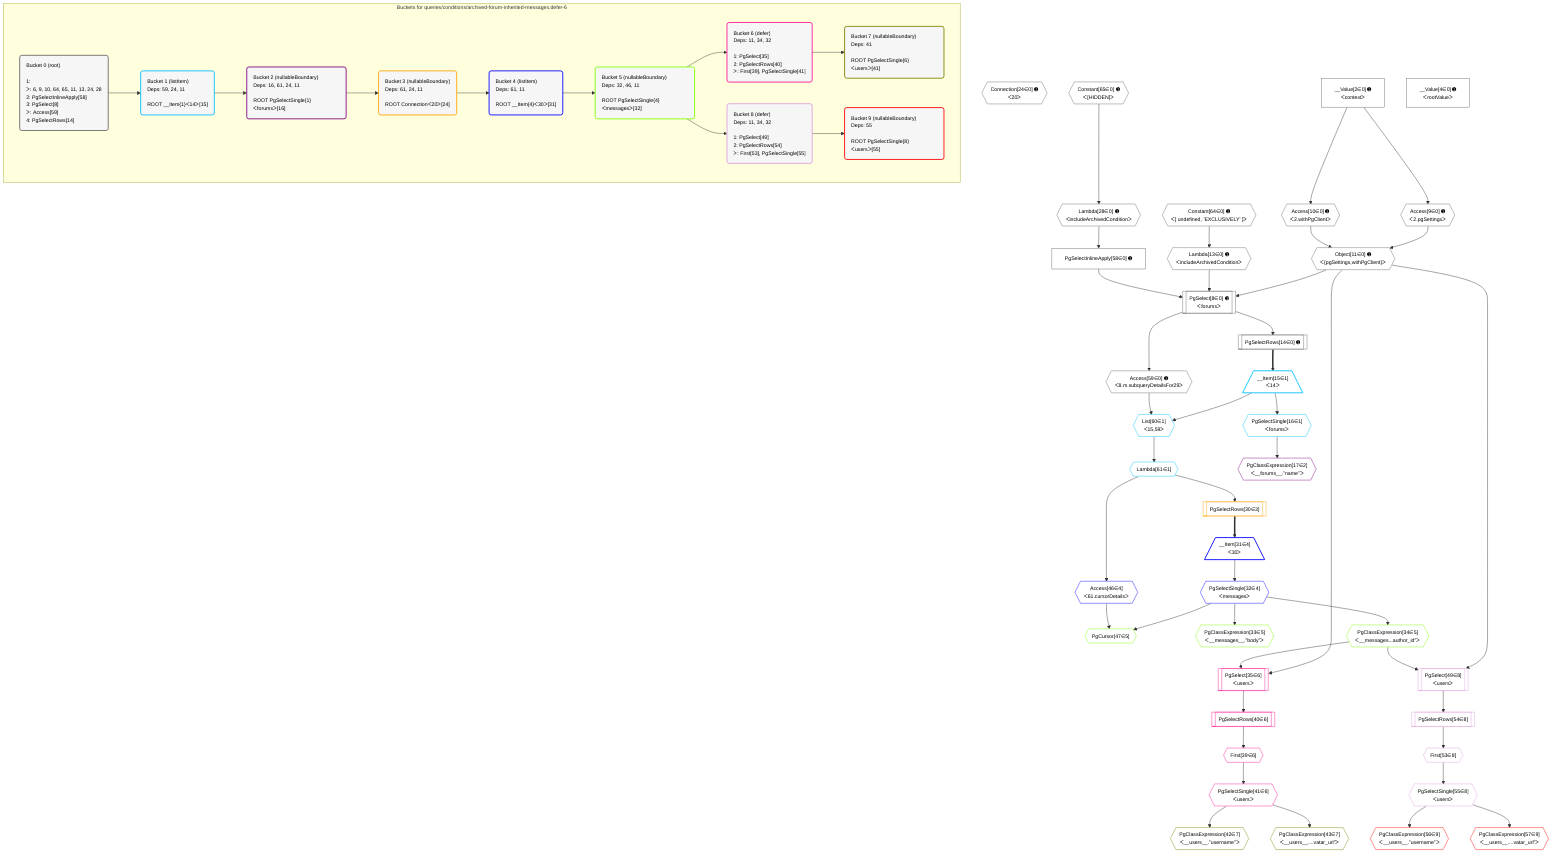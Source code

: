 %%{init: {'themeVariables': { 'fontSize': '12px'}}}%%
graph TD
    classDef path fill:#eee,stroke:#000,color:#000
    classDef plan fill:#fff,stroke-width:1px,color:#000
    classDef itemplan fill:#fff,stroke-width:2px,color:#000
    classDef unbatchedplan fill:#dff,stroke-width:1px,color:#000
    classDef sideeffectplan fill:#fcc,stroke-width:2px,color:#000
    classDef bucket fill:#f6f6f6,color:#000,stroke-width:2px,text-align:left


    %% plan dependencies
    PgSelect8[["PgSelect[8∈0] ➊<br />ᐸforumsᐳ"]]:::plan
    Object11{{"Object[11∈0] ➊<br />ᐸ{pgSettings,withPgClient}ᐳ"}}:::plan
    Lambda13{{"Lambda[13∈0] ➊<br />ᐸincludeArchivedConditionᐳ"}}:::plan
    PgSelectInlineApply58["PgSelectInlineApply[58∈0] ➊"]:::plan
    Object11 & Lambda13 & PgSelectInlineApply58 --> PgSelect8
    Lambda28{{"Lambda[28∈0] ➊<br />ᐸincludeArchivedConditionᐳ"}}:::plan
    Lambda28 --> PgSelectInlineApply58
    Access9{{"Access[9∈0] ➊<br />ᐸ2.pgSettingsᐳ"}}:::plan
    Access10{{"Access[10∈0] ➊<br />ᐸ2.withPgClientᐳ"}}:::plan
    Access9 & Access10 --> Object11
    Connection24{{"Connection[24∈0] ➊<br />ᐸ20ᐳ"}}:::plan
    __Value2["__Value[2∈0] ➊<br />ᐸcontextᐳ"]:::plan
    __Value2 --> Access9
    __Value2 --> Access10
    Constant64{{"Constant[64∈0] ➊<br />ᐸ[ undefined, 'EXCLUSIVELY' ]ᐳ"}}:::plan
    Constant64 --> Lambda13
    PgSelectRows14[["PgSelectRows[14∈0] ➊"]]:::plan
    PgSelect8 --> PgSelectRows14
    Constant65{{"Constant[65∈0] ➊<br />ᐸ[HIDDEN]ᐳ"}}:::plan
    Constant65 --> Lambda28
    Access59{{"Access[59∈0] ➊<br />ᐸ8.m.subqueryDetailsFor29ᐳ"}}:::plan
    PgSelect8 --> Access59
    __Value4["__Value[4∈0] ➊<br />ᐸrootValueᐳ"]:::plan
    List60{{"List[60∈1]<br />ᐸ15,59ᐳ"}}:::plan
    __Item15[/"__Item[15∈1]<br />ᐸ14ᐳ"\]:::itemplan
    __Item15 & Access59 --> List60
    PgSelectRows14 ==> __Item15
    PgSelectSingle16{{"PgSelectSingle[16∈1]<br />ᐸforumsᐳ"}}:::plan
    __Item15 --> PgSelectSingle16
    Lambda61{{"Lambda[61∈1]"}}:::plan
    List60 --> Lambda61
    PgClassExpression17{{"PgClassExpression[17∈2]<br />ᐸ__forums__.”name”ᐳ"}}:::plan
    PgSelectSingle16 --> PgClassExpression17
    PgSelectRows30[["PgSelectRows[30∈3]"]]:::plan
    Lambda61 --> PgSelectRows30
    __Item31[/"__Item[31∈4]<br />ᐸ30ᐳ"\]:::itemplan
    PgSelectRows30 ==> __Item31
    PgSelectSingle32{{"PgSelectSingle[32∈4]<br />ᐸmessagesᐳ"}}:::plan
    __Item31 --> PgSelectSingle32
    Access46{{"Access[46∈4]<br />ᐸ61.cursorDetailsᐳ"}}:::plan
    Lambda61 --> Access46
    PgCursor47{{"PgCursor[47∈5]"}}:::plan
    PgSelectSingle32 & Access46 --> PgCursor47
    PgClassExpression33{{"PgClassExpression[33∈5]<br />ᐸ__messages__.”body”ᐳ"}}:::plan
    PgSelectSingle32 --> PgClassExpression33
    PgClassExpression34{{"PgClassExpression[34∈5]<br />ᐸ__messages...author_id”ᐳ"}}:::plan
    PgSelectSingle32 --> PgClassExpression34
    PgSelect35[["PgSelect[35∈6]<br />ᐸusersᐳ"]]:::plan
    Object11 & PgClassExpression34 --> PgSelect35
    First39{{"First[39∈6]"}}:::plan
    PgSelectRows40[["PgSelectRows[40∈6]"]]:::plan
    PgSelectRows40 --> First39
    PgSelect35 --> PgSelectRows40
    PgSelectSingle41{{"PgSelectSingle[41∈6]<br />ᐸusersᐳ"}}:::plan
    First39 --> PgSelectSingle41
    PgClassExpression42{{"PgClassExpression[42∈7]<br />ᐸ__users__.”username”ᐳ"}}:::plan
    PgSelectSingle41 --> PgClassExpression42
    PgClassExpression43{{"PgClassExpression[43∈7]<br />ᐸ__users__....vatar_url”ᐳ"}}:::plan
    PgSelectSingle41 --> PgClassExpression43
    PgSelect49[["PgSelect[49∈8]<br />ᐸusersᐳ"]]:::plan
    Object11 & PgClassExpression34 --> PgSelect49
    First53{{"First[53∈8]"}}:::plan
    PgSelectRows54[["PgSelectRows[54∈8]"]]:::plan
    PgSelectRows54 --> First53
    PgSelect49 --> PgSelectRows54
    PgSelectSingle55{{"PgSelectSingle[55∈8]<br />ᐸusersᐳ"}}:::plan
    First53 --> PgSelectSingle55
    PgClassExpression56{{"PgClassExpression[56∈9]<br />ᐸ__users__.”username”ᐳ"}}:::plan
    PgSelectSingle55 --> PgClassExpression56
    PgClassExpression57{{"PgClassExpression[57∈9]<br />ᐸ__users__....vatar_url”ᐳ"}}:::plan
    PgSelectSingle55 --> PgClassExpression57

    %% define steps

    subgraph "Buckets for queries/conditions/archived-forum-inherited-messages.defer-6"
    Bucket0("Bucket 0 (root)<br /><br />1: <br />ᐳ: 6, 9, 10, 64, 65, 11, 13, 24, 28<br />2: PgSelectInlineApply[58]<br />3: PgSelect[8]<br />ᐳ: Access[59]<br />4: PgSelectRows[14]"):::bucket
    classDef bucket0 stroke:#696969
    class Bucket0,__Value2,__Value4,PgSelect8,Access9,Access10,Object11,Lambda13,PgSelectRows14,Connection24,Lambda28,PgSelectInlineApply58,Access59,Constant64,Constant65 bucket0
    Bucket1("Bucket 1 (listItem)<br />Deps: 59, 24, 11<br /><br />ROOT __Item{1}ᐸ14ᐳ[15]"):::bucket
    classDef bucket1 stroke:#00bfff
    class Bucket1,__Item15,PgSelectSingle16,List60,Lambda61 bucket1
    Bucket2("Bucket 2 (nullableBoundary)<br />Deps: 16, 61, 24, 11<br /><br />ROOT PgSelectSingle{1}ᐸforumsᐳ[16]"):::bucket
    classDef bucket2 stroke:#7f007f
    class Bucket2,PgClassExpression17 bucket2
    Bucket3("Bucket 3 (nullableBoundary)<br />Deps: 61, 24, 11<br /><br />ROOT Connectionᐸ20ᐳ[24]"):::bucket
    classDef bucket3 stroke:#ffa500
    class Bucket3,PgSelectRows30 bucket3
    Bucket4("Bucket 4 (listItem)<br />Deps: 61, 11<br /><br />ROOT __Item{4}ᐸ30ᐳ[31]"):::bucket
    classDef bucket4 stroke:#0000ff
    class Bucket4,__Item31,PgSelectSingle32,Access46 bucket4
    Bucket5("Bucket 5 (nullableBoundary)<br />Deps: 32, 46, 11<br /><br />ROOT PgSelectSingle{4}ᐸmessagesᐳ[32]"):::bucket
    classDef bucket5 stroke:#7fff00
    class Bucket5,PgClassExpression33,PgClassExpression34,PgCursor47 bucket5
    Bucket6("Bucket 6 (defer)<br />Deps: 11, 34, 32<br /><br />1: PgSelect[35]<br />2: PgSelectRows[40]<br />ᐳ: First[39], PgSelectSingle[41]"):::bucket
    classDef bucket6 stroke:#ff1493
    class Bucket6,PgSelect35,First39,PgSelectRows40,PgSelectSingle41 bucket6
    Bucket7("Bucket 7 (nullableBoundary)<br />Deps: 41<br /><br />ROOT PgSelectSingle{6}ᐸusersᐳ[41]"):::bucket
    classDef bucket7 stroke:#808000
    class Bucket7,PgClassExpression42,PgClassExpression43 bucket7
    Bucket8("Bucket 8 (defer)<br />Deps: 11, 34, 32<br /><br />1: PgSelect[49]<br />2: PgSelectRows[54]<br />ᐳ: First[53], PgSelectSingle[55]"):::bucket
    classDef bucket8 stroke:#dda0dd
    class Bucket8,PgSelect49,First53,PgSelectRows54,PgSelectSingle55 bucket8
    Bucket9("Bucket 9 (nullableBoundary)<br />Deps: 55<br /><br />ROOT PgSelectSingle{8}ᐸusersᐳ[55]"):::bucket
    classDef bucket9 stroke:#ff0000
    class Bucket9,PgClassExpression56,PgClassExpression57 bucket9
    Bucket0 --> Bucket1
    Bucket1 --> Bucket2
    Bucket2 --> Bucket3
    Bucket3 --> Bucket4
    Bucket4 --> Bucket5
    Bucket5 --> Bucket6 & Bucket8
    Bucket6 --> Bucket7
    Bucket8 --> Bucket9
    end